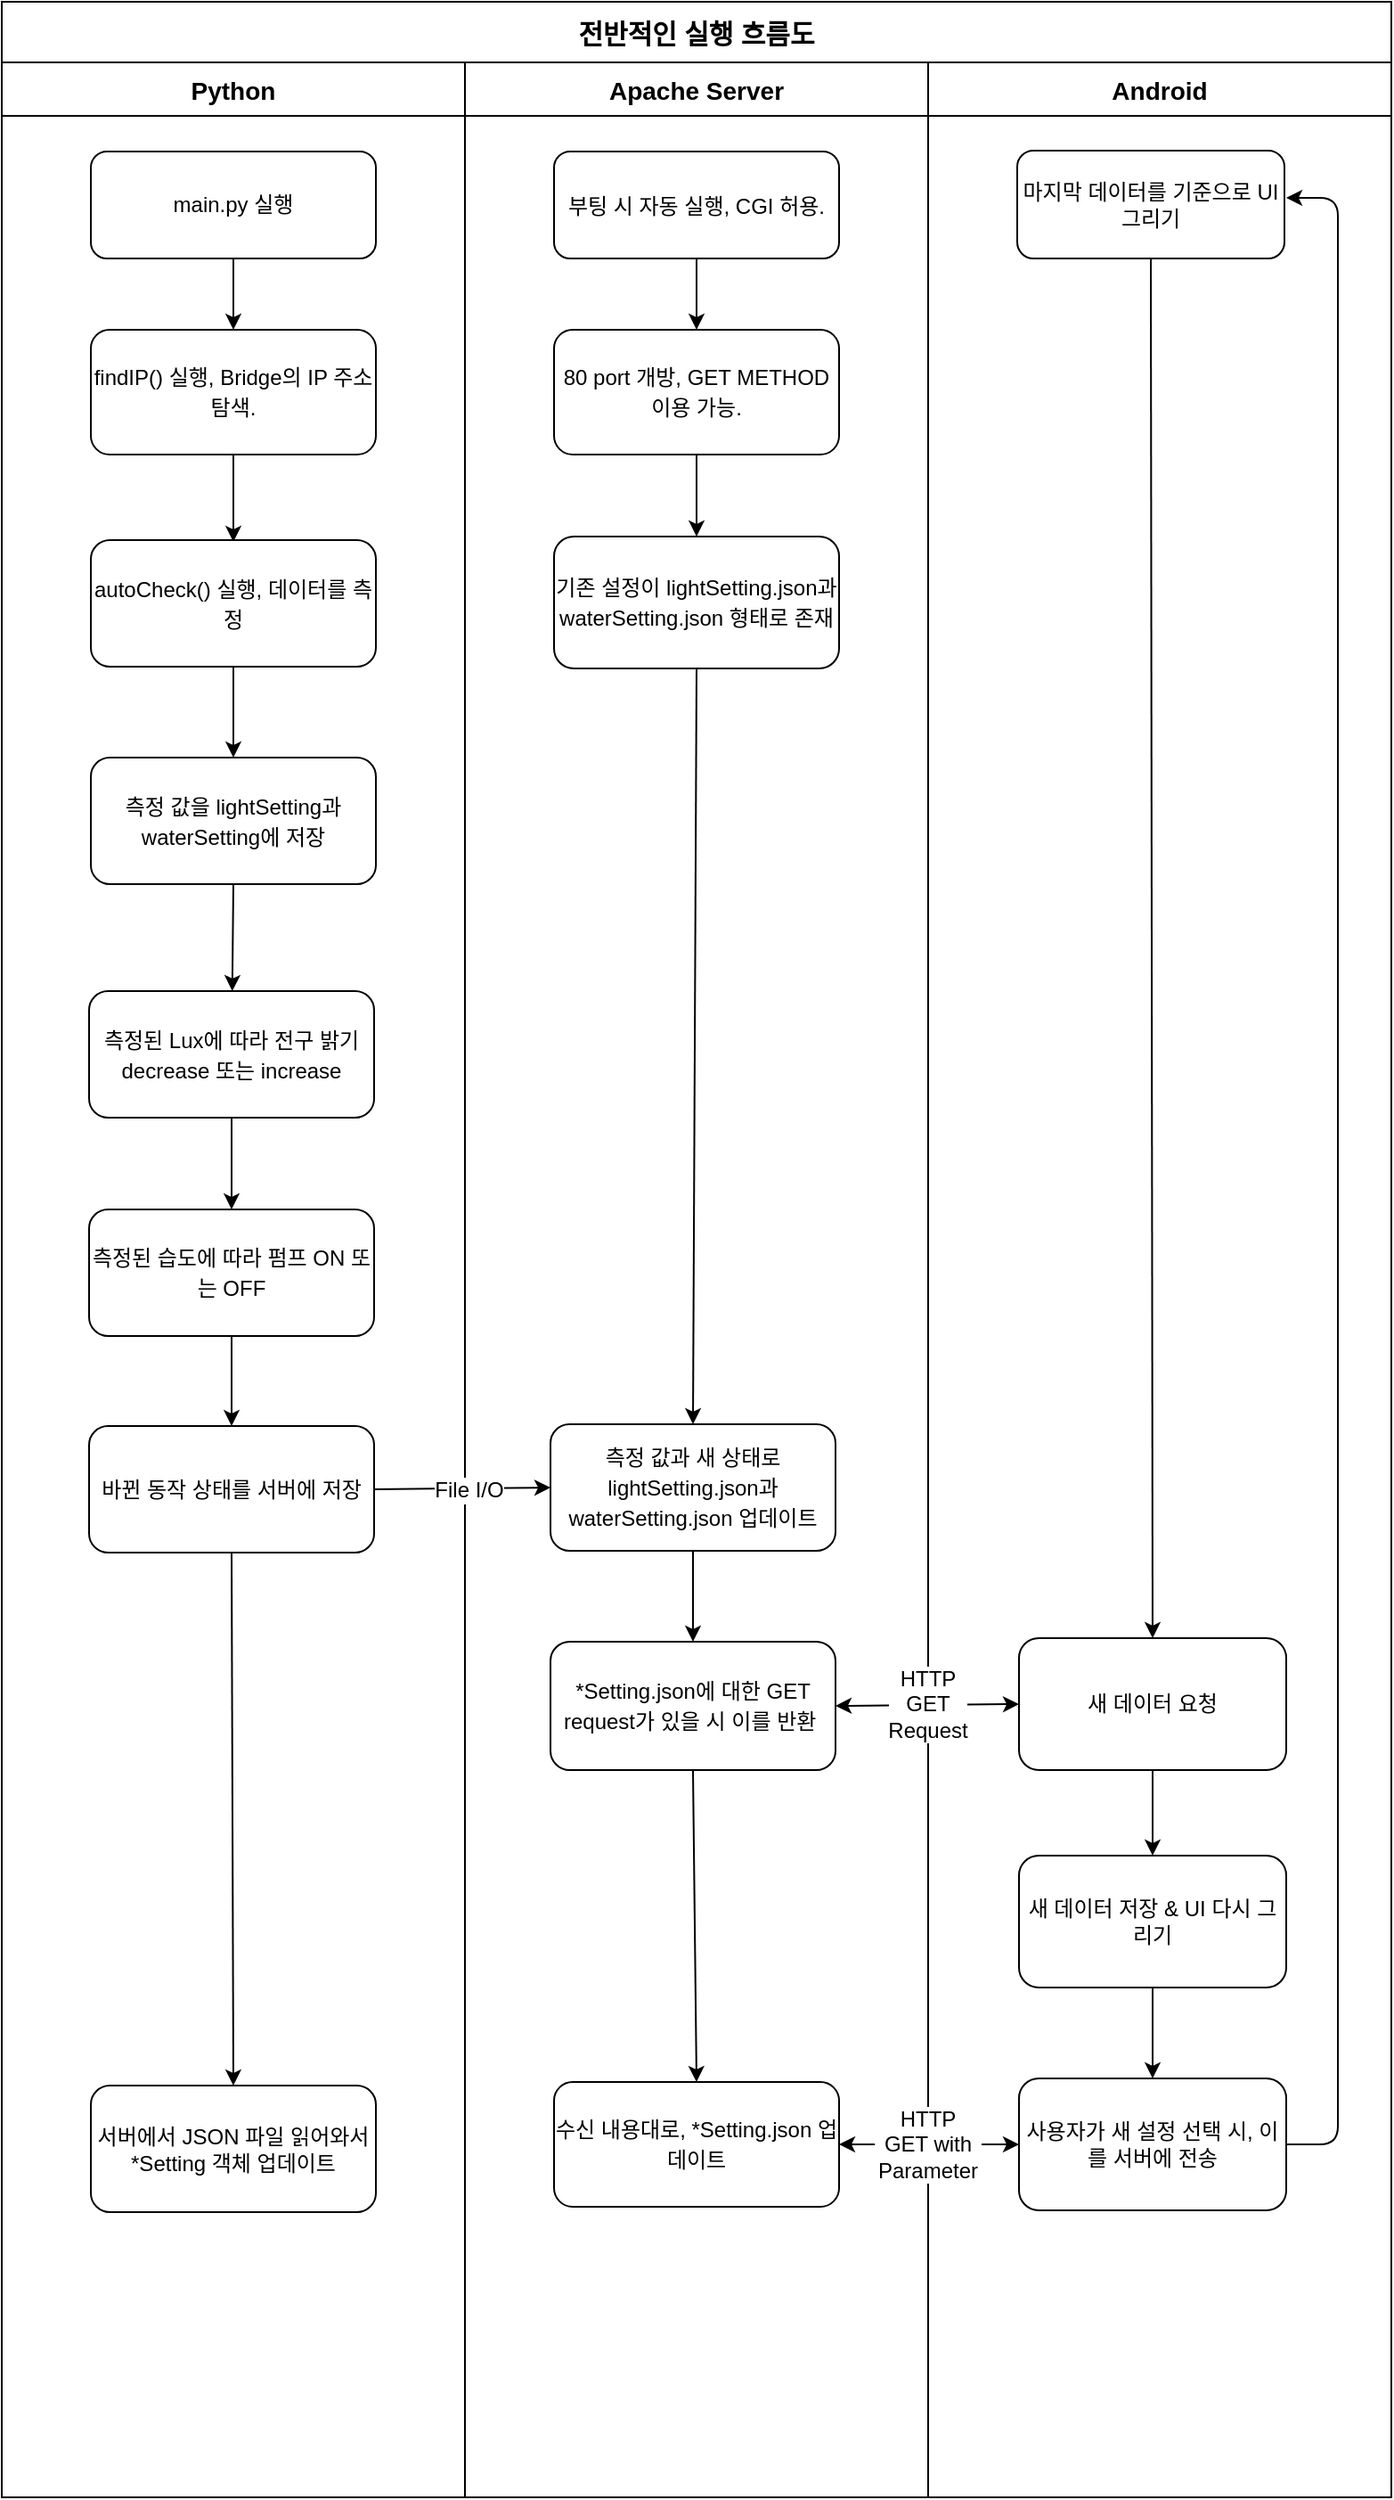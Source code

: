 <mxfile version="14.7.7" type="github">
  <diagram id="tnWqJX780dG6p6c5vF5_" name="Page-1">
    <mxGraphModel dx="1117" dy="669" grid="1" gridSize="10" guides="1" tooltips="1" connect="1" arrows="1" fold="1" page="1" pageScale="1" pageWidth="827" pageHeight="1169" math="0" shadow="0">
      <root>
        <mxCell id="0" />
        <mxCell id="1" parent="0" />
        <mxCell id="v2xxQM3PYK4Z-_NolJKh-1" value="전반적인 실행 흐름도" style="swimlane;fontSize=15;startSize=34;" parent="1" vertex="1">
          <mxGeometry width="780" height="1400" as="geometry" />
        </mxCell>
        <mxCell id="v2xxQM3PYK4Z-_NolJKh-11" value="Apache Server" style="swimlane;fontSize=14;startSize=30;spacing=2;" parent="v2xxQM3PYK4Z-_NolJKh-1" vertex="1">
          <mxGeometry x="260" y="34" width="260" height="1366" as="geometry" />
        </mxCell>
        <mxCell id="v2xxQM3PYK4Z-_NolJKh-12" value="&lt;p style=&quot;line-height: 150%&quot;&gt;부팅 시 자동 실행, CGI 허용.&lt;/p&gt;" style="rounded=1;whiteSpace=wrap;html=1;fontSize=12;spacing=2;" parent="v2xxQM3PYK4Z-_NolJKh-11" vertex="1">
          <mxGeometry x="50" y="50" width="160" height="60" as="geometry" />
        </mxCell>
        <mxCell id="teTgMuj66uehlwTVFIN7-17" value="&lt;p style=&quot;line-height: 140%&quot;&gt;측정 값과 새 상태로 lightSetting.json과 waterSetting.json 업데이트&lt;/p&gt;" style="rounded=1;whiteSpace=wrap;html=1;" parent="v2xxQM3PYK4Z-_NolJKh-11" vertex="1">
          <mxGeometry x="48" y="764" width="160" height="71" as="geometry" />
        </mxCell>
        <mxCell id="teTgMuj66uehlwTVFIN7-20" value="&lt;p style=&quot;line-height: 140%&quot;&gt;80 port 개방, GET METHOD 이용 가능.&lt;br&gt;&lt;/p&gt;" style="rounded=1;whiteSpace=wrap;html=1;fontSize=12;" parent="v2xxQM3PYK4Z-_NolJKh-11" vertex="1">
          <mxGeometry x="50" y="150" width="160" height="70" as="geometry" />
        </mxCell>
        <mxCell id="teTgMuj66uehlwTVFIN7-21" value="" style="endArrow=classic;html=1;fontSize=13;entryX=0.5;entryY=0;entryDx=0;entryDy=0;exitX=0.5;exitY=1;exitDx=0;exitDy=0;" parent="v2xxQM3PYK4Z-_NolJKh-11" source="v2xxQM3PYK4Z-_NolJKh-12" target="teTgMuj66uehlwTVFIN7-20" edge="1">
          <mxGeometry width="50" height="50" relative="1" as="geometry">
            <mxPoint x="40" y="206" as="sourcePoint" />
            <mxPoint x="90" y="156" as="targetPoint" />
          </mxGeometry>
        </mxCell>
        <mxCell id="teTgMuj66uehlwTVFIN7-27" value="&lt;p style=&quot;line-height: 140%&quot;&gt;기존 설정이 lightSetting.json과 waterSetting.json 형태로 존재&lt;br&gt;&lt;/p&gt;" style="rounded=1;whiteSpace=wrap;html=1;fontSize=12;" parent="v2xxQM3PYK4Z-_NolJKh-11" vertex="1">
          <mxGeometry x="50" y="266" width="160" height="74" as="geometry" />
        </mxCell>
        <mxCell id="teTgMuj66uehlwTVFIN7-28" value="" style="endArrow=classic;html=1;fontSize=13;entryX=0.5;entryY=0;entryDx=0;entryDy=0;exitX=0.5;exitY=1;exitDx=0;exitDy=0;" parent="v2xxQM3PYK4Z-_NolJKh-11" source="teTgMuj66uehlwTVFIN7-20" target="teTgMuj66uehlwTVFIN7-27" edge="1">
          <mxGeometry width="50" height="50" relative="1" as="geometry">
            <mxPoint x="30" y="296" as="sourcePoint" />
            <mxPoint x="80" y="246" as="targetPoint" />
          </mxGeometry>
        </mxCell>
        <mxCell id="teTgMuj66uehlwTVFIN7-32" value="&lt;p style=&quot;line-height: 140%&quot;&gt;*Setting.json에 대한 GET request가 있을 시 이를 반환&amp;nbsp;&lt;/p&gt;" style="rounded=1;whiteSpace=wrap;html=1;fontSize=12;" parent="v2xxQM3PYK4Z-_NolJKh-11" vertex="1">
          <mxGeometry x="48" y="886" width="160" height="72" as="geometry" />
        </mxCell>
        <mxCell id="N0FYi-gbG7OxnuEO2crS-6" value="" style="endArrow=classic;html=1;entryX=0.5;entryY=0;entryDx=0;entryDy=0;exitX=0.5;exitY=1;exitDx=0;exitDy=0;" edge="1" parent="v2xxQM3PYK4Z-_NolJKh-11" source="teTgMuj66uehlwTVFIN7-27" target="teTgMuj66uehlwTVFIN7-17">
          <mxGeometry width="50" height="50" relative="1" as="geometry">
            <mxPoint x="140" y="666" as="sourcePoint" />
            <mxPoint x="190" y="616" as="targetPoint" />
          </mxGeometry>
        </mxCell>
        <mxCell id="N0FYi-gbG7OxnuEO2crS-7" value="" style="endArrow=classic;html=1;entryX=0.5;entryY=0;entryDx=0;entryDy=0;exitX=0.5;exitY=1;exitDx=0;exitDy=0;" edge="1" parent="v2xxQM3PYK4Z-_NolJKh-11" source="teTgMuj66uehlwTVFIN7-17" target="teTgMuj66uehlwTVFIN7-32">
          <mxGeometry width="50" height="50" relative="1" as="geometry">
            <mxPoint x="80" y="856" as="sourcePoint" />
            <mxPoint x="130" y="806" as="targetPoint" />
          </mxGeometry>
        </mxCell>
        <mxCell id="N0FYi-gbG7OxnuEO2crS-11" value="&lt;p style=&quot;line-height: 140%&quot;&gt;수신 내용대로, *Setting.json 업데이트&lt;/p&gt;" style="rounded=1;whiteSpace=wrap;html=1;fontSize=12;" vertex="1" parent="v2xxQM3PYK4Z-_NolJKh-11">
          <mxGeometry x="50" y="1133" width="160" height="70" as="geometry" />
        </mxCell>
        <mxCell id="N0FYi-gbG7OxnuEO2crS-15" value="" style="endArrow=classic;html=1;entryX=0.5;entryY=0;entryDx=0;entryDy=0;exitX=0.5;exitY=1;exitDx=0;exitDy=0;" edge="1" parent="v2xxQM3PYK4Z-_NolJKh-11" source="teTgMuj66uehlwTVFIN7-32" target="N0FYi-gbG7OxnuEO2crS-11">
          <mxGeometry width="50" height="50" relative="1" as="geometry">
            <mxPoint x="100" y="1156" as="sourcePoint" />
            <mxPoint x="150" y="1106" as="targetPoint" />
          </mxGeometry>
        </mxCell>
        <mxCell id="N0FYi-gbG7OxnuEO2crS-2" value="" style="endArrow=classic;startArrow=classic;html=1;entryX=0;entryY=0.5;entryDx=0;entryDy=0;exitX=1;exitY=0.5;exitDx=0;exitDy=0;" edge="1" parent="v2xxQM3PYK4Z-_NolJKh-1" source="teTgMuj66uehlwTVFIN7-32" target="N0FYi-gbG7OxnuEO2crS-1">
          <mxGeometry width="50" height="50" relative="1" as="geometry">
            <mxPoint x="470" y="490" as="sourcePoint" />
            <mxPoint x="520" y="440" as="targetPoint" />
          </mxGeometry>
        </mxCell>
        <mxCell id="v2xxQM3PYK4Z-_NolJKh-7" value="Python" style="swimlane;startSize=30;fontSize=14;" parent="v2xxQM3PYK4Z-_NolJKh-1" vertex="1">
          <mxGeometry y="34" width="260" height="1366" as="geometry" />
        </mxCell>
        <mxCell id="v2xxQM3PYK4Z-_NolJKh-10" value="main.py 실행" style="rounded=1;whiteSpace=wrap;html=1;" parent="v2xxQM3PYK4Z-_NolJKh-7" vertex="1">
          <mxGeometry x="50" y="50" width="160" height="60" as="geometry" />
        </mxCell>
        <mxCell id="v2xxQM3PYK4Z-_NolJKh-13" value="&lt;p style=&quot;line-height: 140%&quot;&gt;findIP() 실행, Bridge의 IP 주소 탐색.&lt;br&gt;&lt;/p&gt;" style="rounded=1;whiteSpace=wrap;html=1;fontSize=12;" parent="v2xxQM3PYK4Z-_NolJKh-7" vertex="1">
          <mxGeometry x="50" y="150" width="160" height="70" as="geometry" />
        </mxCell>
        <mxCell id="v2xxQM3PYK4Z-_NolJKh-14" value="" style="endArrow=classic;html=1;fontSize=12;exitX=0.5;exitY=1;exitDx=0;exitDy=0;entryX=0.5;entryY=0;entryDx=0;entryDy=0;" parent="v2xxQM3PYK4Z-_NolJKh-7" source="v2xxQM3PYK4Z-_NolJKh-10" target="v2xxQM3PYK4Z-_NolJKh-13" edge="1">
          <mxGeometry width="50" height="50" relative="1" as="geometry">
            <mxPoint x="180" y="129" as="sourcePoint" />
            <mxPoint x="230" y="79" as="targetPoint" />
          </mxGeometry>
        </mxCell>
        <mxCell id="teTgMuj66uehlwTVFIN7-2" value="" style="endArrow=classic;html=1;exitX=0.5;exitY=1;exitDx=0;exitDy=0;entryX=0.5;entryY=0;entryDx=0;entryDy=0;" parent="v2xxQM3PYK4Z-_NolJKh-7" source="v2xxQM3PYK4Z-_NolJKh-13" edge="1">
          <mxGeometry width="50" height="50" relative="1" as="geometry">
            <mxPoint x="180" y="209" as="sourcePoint" />
            <mxPoint x="130" y="269.0" as="targetPoint" />
          </mxGeometry>
        </mxCell>
        <mxCell id="teTgMuj66uehlwTVFIN7-5" value="&lt;p style=&quot;line-height: 140%&quot;&gt;autoCheck() 실행, 데이터를 측정&lt;/p&gt;" style="rounded=1;whiteSpace=wrap;html=1;" parent="v2xxQM3PYK4Z-_NolJKh-7" vertex="1">
          <mxGeometry x="50" y="268" width="160" height="71" as="geometry" />
        </mxCell>
        <mxCell id="teTgMuj66uehlwTVFIN7-7" value="&lt;p style=&quot;line-height: 140%&quot;&gt;측정 값을 lightSetting과 waterSetting에 저장&lt;/p&gt;" style="rounded=1;whiteSpace=wrap;html=1;" parent="v2xxQM3PYK4Z-_NolJKh-7" vertex="1">
          <mxGeometry x="50" y="390" width="160" height="71" as="geometry" />
        </mxCell>
        <mxCell id="teTgMuj66uehlwTVFIN7-9" value="&lt;p style=&quot;line-height: 140%&quot;&gt;측정된 Lux에 따라 전구 밝기 decrease 또는 increase&lt;/p&gt;" style="rounded=1;whiteSpace=wrap;html=1;" parent="v2xxQM3PYK4Z-_NolJKh-7" vertex="1">
          <mxGeometry x="49" y="521" width="160" height="71" as="geometry" />
        </mxCell>
        <mxCell id="teTgMuj66uehlwTVFIN7-10" value="" style="endArrow=classic;html=1;exitX=0.5;exitY=1;exitDx=0;exitDy=0;" parent="v2xxQM3PYK4Z-_NolJKh-7" source="teTgMuj66uehlwTVFIN7-7" target="teTgMuj66uehlwTVFIN7-9" edge="1">
          <mxGeometry width="50" height="50" relative="1" as="geometry">
            <mxPoint x="290" y="809" as="sourcePoint" />
            <mxPoint x="340" y="759" as="targetPoint" />
          </mxGeometry>
        </mxCell>
        <mxCell id="teTgMuj66uehlwTVFIN7-11" value="&lt;p style=&quot;line-height: 140%&quot;&gt;측정된 습도에 따라 펌프 ON 또는 OFF&lt;/p&gt;" style="rounded=1;whiteSpace=wrap;html=1;" parent="v2xxQM3PYK4Z-_NolJKh-7" vertex="1">
          <mxGeometry x="49" y="643.5" width="160" height="71" as="geometry" />
        </mxCell>
        <mxCell id="teTgMuj66uehlwTVFIN7-12" value="" style="endArrow=classic;html=1;exitX=0.5;exitY=1;exitDx=0;exitDy=0;entryX=0.5;entryY=0;entryDx=0;entryDy=0;" parent="v2xxQM3PYK4Z-_NolJKh-7" source="teTgMuj66uehlwTVFIN7-9" target="teTgMuj66uehlwTVFIN7-11" edge="1">
          <mxGeometry width="50" height="50" relative="1" as="geometry">
            <mxPoint x="210" y="909" as="sourcePoint" />
            <mxPoint x="260" y="859" as="targetPoint" />
          </mxGeometry>
        </mxCell>
        <mxCell id="teTgMuj66uehlwTVFIN7-14" value="" style="endArrow=classic;html=1;exitX=0.5;exitY=1;exitDx=0;exitDy=0;entryX=0.5;entryY=0;entryDx=0;entryDy=0;" parent="v2xxQM3PYK4Z-_NolJKh-7" source="teTgMuj66uehlwTVFIN7-5" target="teTgMuj66uehlwTVFIN7-7" edge="1">
          <mxGeometry width="50" height="50" relative="1" as="geometry">
            <mxPoint x="250" y="549" as="sourcePoint" />
            <mxPoint x="300" y="499" as="targetPoint" />
          </mxGeometry>
        </mxCell>
        <mxCell id="teTgMuj66uehlwTVFIN7-15" value="바뀐 동작 상태를 서버에 저장" style="rounded=1;whiteSpace=wrap;html=1;" parent="v2xxQM3PYK4Z-_NolJKh-7" vertex="1">
          <mxGeometry x="49" y="765" width="160" height="71" as="geometry" />
        </mxCell>
        <mxCell id="teTgMuj66uehlwTVFIN7-16" value="" style="endArrow=classic;html=1;exitX=0.5;exitY=1;exitDx=0;exitDy=0;entryX=0.5;entryY=0;entryDx=0;entryDy=0;" parent="v2xxQM3PYK4Z-_NolJKh-7" source="teTgMuj66uehlwTVFIN7-11" target="teTgMuj66uehlwTVFIN7-15" edge="1">
          <mxGeometry width="50" height="50" relative="1" as="geometry">
            <mxPoint x="260" y="899" as="sourcePoint" />
            <mxPoint x="310" y="849" as="targetPoint" />
          </mxGeometry>
        </mxCell>
        <mxCell id="N0FYi-gbG7OxnuEO2crS-16" value="서버에서 JSON 파일 읽어와서 *Setting 객체 업데이트" style="rounded=1;whiteSpace=wrap;html=1;" vertex="1" parent="v2xxQM3PYK4Z-_NolJKh-7">
          <mxGeometry x="50" y="1135" width="160" height="71" as="geometry" />
        </mxCell>
        <mxCell id="N0FYi-gbG7OxnuEO2crS-17" value="" style="endArrow=classic;html=1;exitX=0.5;exitY=1;exitDx=0;exitDy=0;entryX=0.5;entryY=0;entryDx=0;entryDy=0;" edge="1" parent="v2xxQM3PYK4Z-_NolJKh-7" source="teTgMuj66uehlwTVFIN7-15" target="N0FYi-gbG7OxnuEO2crS-16">
          <mxGeometry width="50" height="50" relative="1" as="geometry">
            <mxPoint x="320" y="976" as="sourcePoint" />
            <mxPoint x="370" y="926" as="targetPoint" />
          </mxGeometry>
        </mxCell>
        <mxCell id="v2xxQM3PYK4Z-_NolJKh-8" value="Android" style="swimlane;startSize=30;fontSize=14;" parent="v2xxQM3PYK4Z-_NolJKh-1" vertex="1">
          <mxGeometry x="520" y="34" width="260" height="1366" as="geometry" />
        </mxCell>
        <mxCell id="v2xxQM3PYK4Z-_NolJKh-15" value="마지막 데이터를 기준으로 UI 그리기" style="rounded=1;whiteSpace=wrap;html=1;fontSize=12;" parent="v2xxQM3PYK4Z-_NolJKh-8" vertex="1">
          <mxGeometry x="50" y="49.5" width="150" height="60.5" as="geometry" />
        </mxCell>
        <mxCell id="teTgMuj66uehlwTVFIN7-29" value="새 데이터 저장 &amp;amp; UI 다시 그리기" style="rounded=1;whiteSpace=wrap;html=1;fontSize=12;" parent="v2xxQM3PYK4Z-_NolJKh-8" vertex="1">
          <mxGeometry x="51" y="1006" width="150" height="74" as="geometry" />
        </mxCell>
        <mxCell id="N0FYi-gbG7OxnuEO2crS-1" value="새 데이터 요청" style="rounded=1;whiteSpace=wrap;html=1;fontSize=12;" vertex="1" parent="v2xxQM3PYK4Z-_NolJKh-8">
          <mxGeometry x="51" y="884" width="150" height="74" as="geometry" />
        </mxCell>
        <mxCell id="N0FYi-gbG7OxnuEO2crS-4" value="" style="endArrow=classic;html=1;entryX=0.5;entryY=0;entryDx=0;entryDy=0;exitX=0.5;exitY=1;exitDx=0;exitDy=0;" edge="1" parent="v2xxQM3PYK4Z-_NolJKh-8" source="v2xxQM3PYK4Z-_NolJKh-15" target="N0FYi-gbG7OxnuEO2crS-1">
          <mxGeometry width="50" height="50" relative="1" as="geometry">
            <mxPoint x="-80" y="346" as="sourcePoint" />
            <mxPoint x="-30" y="296" as="targetPoint" />
          </mxGeometry>
        </mxCell>
        <mxCell id="N0FYi-gbG7OxnuEO2crS-8" value="" style="endArrow=classic;html=1;entryX=0.5;entryY=0;entryDx=0;entryDy=0;exitX=0.5;exitY=1;exitDx=0;exitDy=0;" edge="1" parent="v2xxQM3PYK4Z-_NolJKh-8" source="N0FYi-gbG7OxnuEO2crS-1" target="teTgMuj66uehlwTVFIN7-29">
          <mxGeometry width="50" height="50" relative="1" as="geometry">
            <mxPoint x="-10" y="1136" as="sourcePoint" />
            <mxPoint x="40" y="1086" as="targetPoint" />
          </mxGeometry>
        </mxCell>
        <mxCell id="N0FYi-gbG7OxnuEO2crS-9" value="사용자가 새 설정 선택 시, 이를 서버에 전송" style="rounded=1;whiteSpace=wrap;html=1;fontSize=12;" vertex="1" parent="v2xxQM3PYK4Z-_NolJKh-8">
          <mxGeometry x="51" y="1131" width="150" height="74" as="geometry" />
        </mxCell>
        <mxCell id="N0FYi-gbG7OxnuEO2crS-10" value="" style="endArrow=classic;html=1;entryX=0.5;entryY=0;entryDx=0;entryDy=0;exitX=0.5;exitY=1;exitDx=0;exitDy=0;" edge="1" parent="v2xxQM3PYK4Z-_NolJKh-8" source="teTgMuj66uehlwTVFIN7-29" target="N0FYi-gbG7OxnuEO2crS-9">
          <mxGeometry width="50" height="50" relative="1" as="geometry">
            <mxPoint x="40" y="1186" as="sourcePoint" />
            <mxPoint x="90" y="1136" as="targetPoint" />
          </mxGeometry>
        </mxCell>
        <mxCell id="teTgMuj66uehlwTVFIN7-18" value="" style="endArrow=classic;html=1;exitX=1;exitY=0.5;exitDx=0;exitDy=0;entryX=0;entryY=0.5;entryDx=0;entryDy=0;" parent="v2xxQM3PYK4Z-_NolJKh-1" source="teTgMuj66uehlwTVFIN7-15" target="teTgMuj66uehlwTVFIN7-17" edge="1">
          <mxGeometry width="50" height="50" relative="1" as="geometry">
            <mxPoint x="320" y="900" as="sourcePoint" />
            <mxPoint x="370" y="850" as="targetPoint" />
          </mxGeometry>
        </mxCell>
        <mxCell id="teTgMuj66uehlwTVFIN7-19" value="File I/O" style="edgeLabel;html=1;align=center;verticalAlign=middle;resizable=0;points=[];fontSize=12;" parent="teTgMuj66uehlwTVFIN7-18" vertex="1" connectable="0">
          <mxGeometry x="0.4" y="-1" relative="1" as="geometry">
            <mxPoint x="-17" as="offset" />
          </mxGeometry>
        </mxCell>
        <mxCell id="N0FYi-gbG7OxnuEO2crS-12" value="" style="endArrow=classic;startArrow=none;html=1;entryX=0;entryY=0.5;entryDx=0;entryDy=0;exitX=1;exitY=0.5;exitDx=0;exitDy=0;" edge="1" parent="v2xxQM3PYK4Z-_NolJKh-1" source="N0FYi-gbG7OxnuEO2crS-13" target="N0FYi-gbG7OxnuEO2crS-9">
          <mxGeometry width="50" height="50" relative="1" as="geometry">
            <mxPoint x="350" y="1170" as="sourcePoint" />
            <mxPoint x="400" y="1120" as="targetPoint" />
          </mxGeometry>
        </mxCell>
        <mxCell id="N0FYi-gbG7OxnuEO2crS-13" value="HTTP GET with Parameter" style="text;html=1;strokeColor=none;fillColor=none;align=center;verticalAlign=middle;whiteSpace=wrap;rounded=0;labelBackgroundColor=#FFFFFF;" vertex="1" parent="v2xxQM3PYK4Z-_NolJKh-1">
          <mxGeometry x="490" y="1192" width="60" height="20" as="geometry" />
        </mxCell>
        <mxCell id="N0FYi-gbG7OxnuEO2crS-14" value="" style="endArrow=none;startArrow=classic;html=1;entryX=0;entryY=0.5;entryDx=0;entryDy=0;exitX=1;exitY=0.5;exitDx=0;exitDy=0;" edge="1" parent="v2xxQM3PYK4Z-_NolJKh-1" source="N0FYi-gbG7OxnuEO2crS-11" target="N0FYi-gbG7OxnuEO2crS-13">
          <mxGeometry width="50" height="50" relative="1" as="geometry">
            <mxPoint x="470" y="1202" as="sourcePoint" />
            <mxPoint x="571" y="1202" as="targetPoint" />
          </mxGeometry>
        </mxCell>
        <mxCell id="N0FYi-gbG7OxnuEO2crS-3" value="HTTP GET Request" style="text;html=1;align=center;verticalAlign=middle;whiteSpace=wrap;rounded=0;fillColor=#FFFFFF;labelBackgroundColor=#FFFFFF;" vertex="1" parent="1">
          <mxGeometry x="500" y="943" width="40" height="24" as="geometry" />
        </mxCell>
        <mxCell id="N0FYi-gbG7OxnuEO2crS-20" value="" style="endArrow=classic;html=1;exitX=1;exitY=0.5;exitDx=0;exitDy=0;" edge="1" parent="1" source="N0FYi-gbG7OxnuEO2crS-9">
          <mxGeometry width="50" height="50" relative="1" as="geometry">
            <mxPoint x="570" y="1070" as="sourcePoint" />
            <mxPoint x="721" y="110" as="targetPoint" />
            <Array as="points">
              <mxPoint x="750" y="1202" />
              <mxPoint x="750" y="110" />
            </Array>
          </mxGeometry>
        </mxCell>
      </root>
    </mxGraphModel>
  </diagram>
</mxfile>
